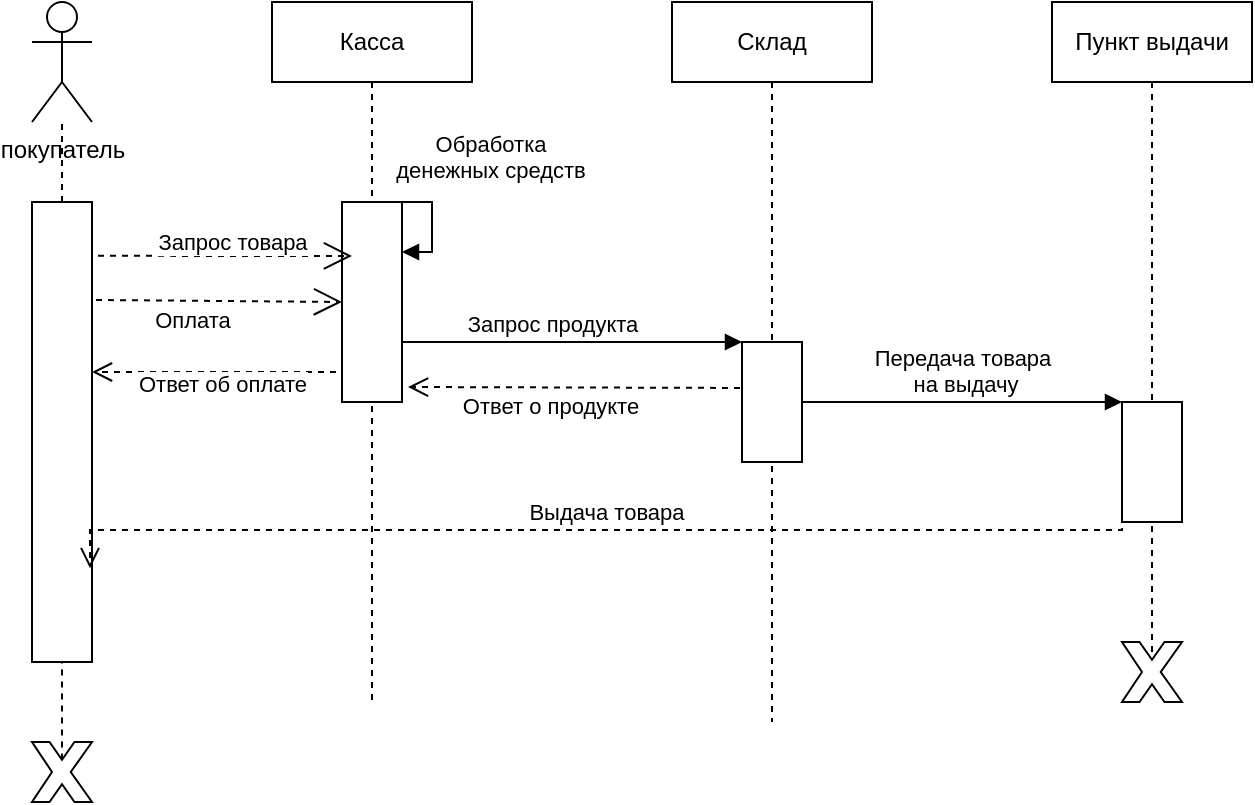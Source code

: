 <mxfile version="21.0.6" type="github">
  <diagram name="Страница 1" id="QAjLS0-2vsbmza_QrZ9O">
    <mxGraphModel dx="953" dy="773" grid="1" gridSize="10" guides="1" tooltips="1" connect="1" arrows="1" fold="1" page="1" pageScale="1" pageWidth="827" pageHeight="1169" math="0" shadow="0">
      <root>
        <mxCell id="0" />
        <mxCell id="1" parent="0" />
        <mxCell id="QXkk3ooRDqtoRykQ-drr-1" value="покупатель" style="shape=umlActor;verticalLabelPosition=bottom;verticalAlign=top;html=1;outlineConnect=0;" vertex="1" parent="1">
          <mxGeometry x="40" y="50" width="30" height="60" as="geometry" />
        </mxCell>
        <mxCell id="QXkk3ooRDqtoRykQ-drr-3" value="" style="endArrow=none;dashed=1;html=1;rounded=0;startArrow=none;" edge="1" parent="1" source="QXkk3ooRDqtoRykQ-drr-4" target="QXkk3ooRDqtoRykQ-drr-1">
          <mxGeometry width="50" height="50" relative="1" as="geometry">
            <mxPoint x="55" y="500" as="sourcePoint" />
            <mxPoint x="55" y="110" as="targetPoint" />
          </mxGeometry>
        </mxCell>
        <mxCell id="QXkk3ooRDqtoRykQ-drr-5" value="" style="endArrow=none;dashed=1;html=1;rounded=0;exitX=0.5;exitY=0.29;exitDx=0;exitDy=0;exitPerimeter=0;" edge="1" parent="1" source="QXkk3ooRDqtoRykQ-drr-46" target="QXkk3ooRDqtoRykQ-drr-4">
          <mxGeometry width="50" height="50" relative="1" as="geometry">
            <mxPoint x="55" y="500" as="sourcePoint" />
            <mxPoint x="54.5" y="140" as="targetPoint" />
          </mxGeometry>
        </mxCell>
        <mxCell id="QXkk3ooRDqtoRykQ-drr-4" value="" style="rounded=0;whiteSpace=wrap;html=1;" vertex="1" parent="1">
          <mxGeometry x="40" y="150" width="30" height="230" as="geometry" />
        </mxCell>
        <mxCell id="QXkk3ooRDqtoRykQ-drr-25" value="Обработка&lt;br&gt;денежных средств" style="html=1;verticalAlign=bottom;endArrow=block;edgeStyle=elbowEdgeStyle;elbow=vertical;curved=0;rounded=0;exitX=1;exitY=0;exitDx=0;exitDy=0;entryX=1;entryY=0.25;entryDx=0;entryDy=0;" edge="1" parent="1" source="QXkk3ooRDqtoRykQ-drr-27" target="QXkk3ooRDqtoRykQ-drr-27">
          <mxGeometry x="-0.082" y="20" width="80" relative="1" as="geometry">
            <mxPoint x="250" y="170" as="sourcePoint" />
            <mxPoint x="270" y="180" as="targetPoint" />
            <Array as="points">
              <mxPoint x="240" y="160" />
              <mxPoint x="250" y="170" />
            </Array>
            <mxPoint x="9" y="-17" as="offset" />
          </mxGeometry>
        </mxCell>
        <mxCell id="QXkk3ooRDqtoRykQ-drr-26" value="Касса" style="shape=umlLifeline;perimeter=lifelinePerimeter;whiteSpace=wrap;html=1;container=1;dropTarget=0;collapsible=0;recursiveResize=0;outlineConnect=0;portConstraint=eastwest;newEdgeStyle={&quot;edgeStyle&quot;:&quot;elbowEdgeStyle&quot;,&quot;elbow&quot;:&quot;vertical&quot;,&quot;curved&quot;:0,&quot;rounded&quot;:0};" vertex="1" parent="1">
          <mxGeometry x="160" y="50" width="100" height="350" as="geometry" />
        </mxCell>
        <mxCell id="QXkk3ooRDqtoRykQ-drr-27" value="" style="rounded=0;whiteSpace=wrap;html=1;" vertex="1" parent="1">
          <mxGeometry x="195" y="150" width="30" height="100" as="geometry" />
        </mxCell>
        <mxCell id="QXkk3ooRDqtoRykQ-drr-30" value="Запрос товара" style="endArrow=open;endSize=12;dashed=1;html=1;rounded=0;exitX=1.1;exitY=0.117;exitDx=0;exitDy=0;exitPerimeter=0;" edge="1" parent="1" source="QXkk3ooRDqtoRykQ-drr-4">
          <mxGeometry x="0.055" y="7" width="160" relative="1" as="geometry">
            <mxPoint x="70" y="170" as="sourcePoint" />
            <mxPoint x="200" y="177" as="targetPoint" />
            <mxPoint as="offset" />
          </mxGeometry>
        </mxCell>
        <mxCell id="QXkk3ooRDqtoRykQ-drr-32" value="Оплата" style="endArrow=open;endSize=12;dashed=1;html=1;rounded=0;exitX=1.067;exitY=0.213;exitDx=0;exitDy=0;exitPerimeter=0;entryX=0;entryY=0.5;entryDx=0;entryDy=0;" edge="1" parent="1" source="QXkk3ooRDqtoRykQ-drr-4" target="QXkk3ooRDqtoRykQ-drr-27">
          <mxGeometry x="-0.22" y="-10" width="160" relative="1" as="geometry">
            <mxPoint x="82" y="190" as="sourcePoint" />
            <mxPoint x="205" y="190" as="targetPoint" />
            <mxPoint as="offset" />
          </mxGeometry>
        </mxCell>
        <mxCell id="QXkk3ooRDqtoRykQ-drr-33" value="Склад" style="shape=umlLifeline;perimeter=lifelinePerimeter;whiteSpace=wrap;html=1;container=1;dropTarget=0;collapsible=0;recursiveResize=0;outlineConnect=0;portConstraint=eastwest;newEdgeStyle={&quot;edgeStyle&quot;:&quot;elbowEdgeStyle&quot;,&quot;elbow&quot;:&quot;vertical&quot;,&quot;curved&quot;:0,&quot;rounded&quot;:0};" vertex="1" parent="1">
          <mxGeometry x="360" y="50" width="100" height="360" as="geometry" />
        </mxCell>
        <mxCell id="QXkk3ooRDqtoRykQ-drr-35" value="" style="rounded=0;whiteSpace=wrap;html=1;" vertex="1" parent="1">
          <mxGeometry x="395" y="220" width="30" height="60" as="geometry" />
        </mxCell>
        <mxCell id="QXkk3ooRDqtoRykQ-drr-36" value="Запрос продукта" style="html=1;verticalAlign=bottom;endArrow=block;edgeStyle=elbowEdgeStyle;elbow=vertical;curved=0;rounded=0;exitX=1;exitY=0.5;exitDx=0;exitDy=0;entryX=0;entryY=0;entryDx=0;entryDy=0;" edge="1" parent="1" source="QXkk3ooRDqtoRykQ-drr-27" target="QXkk3ooRDqtoRykQ-drr-35">
          <mxGeometry width="80" relative="1" as="geometry">
            <mxPoint x="230" y="190" as="sourcePoint" />
            <mxPoint x="320" y="240" as="targetPoint" />
            <Array as="points">
              <mxPoint x="350" y="220" />
              <mxPoint x="340" y="200" />
              <mxPoint x="330" y="180" />
            </Array>
            <mxPoint as="offset" />
          </mxGeometry>
        </mxCell>
        <mxCell id="QXkk3ooRDqtoRykQ-drr-37" value="Пункт выдачи" style="shape=umlLifeline;perimeter=lifelinePerimeter;whiteSpace=wrap;html=1;container=1;dropTarget=0;collapsible=0;recursiveResize=0;outlineConnect=0;portConstraint=eastwest;newEdgeStyle={&quot;edgeStyle&quot;:&quot;elbowEdgeStyle&quot;,&quot;elbow&quot;:&quot;vertical&quot;,&quot;curved&quot;:0,&quot;rounded&quot;:0};" vertex="1" parent="1">
          <mxGeometry x="550" y="50" width="100" height="330" as="geometry" />
        </mxCell>
        <mxCell id="QXkk3ooRDqtoRykQ-drr-38" value="" style="rounded=0;whiteSpace=wrap;html=1;" vertex="1" parent="1">
          <mxGeometry x="585" y="250" width="30" height="60" as="geometry" />
        </mxCell>
        <mxCell id="QXkk3ooRDqtoRykQ-drr-39" value="Передача товара&lt;br&gt;&amp;nbsp;на выдачу" style="html=1;verticalAlign=bottom;endArrow=block;edgeStyle=elbowEdgeStyle;elbow=vertical;curved=0;rounded=0;entryX=0;entryY=0;entryDx=0;entryDy=0;exitX=1;exitY=0.5;exitDx=0;exitDy=0;" edge="1" parent="1" source="QXkk3ooRDqtoRykQ-drr-35" target="QXkk3ooRDqtoRykQ-drr-38">
          <mxGeometry width="80" relative="1" as="geometry">
            <mxPoint x="450" y="300" as="sourcePoint" />
            <mxPoint x="530" y="300" as="targetPoint" />
          </mxGeometry>
        </mxCell>
        <mxCell id="QXkk3ooRDqtoRykQ-drr-40" value="Выдача товара" style="html=1;verticalAlign=bottom;endArrow=open;dashed=1;endSize=8;edgeStyle=elbowEdgeStyle;elbow=vertical;curved=0;rounded=0;exitX=0;exitY=0.75;exitDx=0;exitDy=0;entryX=0.967;entryY=0.796;entryDx=0;entryDy=0;entryPerimeter=0;" edge="1" parent="1" source="QXkk3ooRDqtoRykQ-drr-38" target="QXkk3ooRDqtoRykQ-drr-4">
          <mxGeometry relative="1" as="geometry">
            <mxPoint x="550" y="330" as="sourcePoint" />
            <mxPoint x="470" y="330" as="targetPoint" />
          </mxGeometry>
        </mxCell>
        <mxCell id="QXkk3ooRDqtoRykQ-drr-41" value="Ответ об оплате" style="html=1;verticalAlign=bottom;endArrow=open;dashed=1;endSize=8;edgeStyle=elbowEdgeStyle;elbow=vertical;curved=0;rounded=0;exitX=0;exitY=1;exitDx=0;exitDy=0;" edge="1" parent="1" source="QXkk3ooRDqtoRykQ-drr-27">
          <mxGeometry x="0.071" y="15" relative="1" as="geometry">
            <mxPoint x="595" y="345" as="sourcePoint" />
            <mxPoint x="70" y="235" as="targetPoint" />
            <Array as="points">
              <mxPoint x="140" y="235" />
            </Array>
            <mxPoint as="offset" />
          </mxGeometry>
        </mxCell>
        <mxCell id="QXkk3ooRDqtoRykQ-drr-45" value="" style="verticalLabelPosition=bottom;verticalAlign=top;html=1;shape=mxgraph.basic.x" vertex="1" parent="1">
          <mxGeometry x="585" y="370" width="30" height="30" as="geometry" />
        </mxCell>
        <mxCell id="QXkk3ooRDqtoRykQ-drr-46" value="" style="verticalLabelPosition=bottom;verticalAlign=top;html=1;shape=mxgraph.basic.x" vertex="1" parent="1">
          <mxGeometry x="40" y="420" width="30" height="30" as="geometry" />
        </mxCell>
        <mxCell id="QXkk3ooRDqtoRykQ-drr-47" value="Ответ о продукте" style="html=1;verticalAlign=bottom;endArrow=open;dashed=1;endSize=8;edgeStyle=elbowEdgeStyle;elbow=vertical;curved=0;rounded=0;exitX=-0.033;exitY=0.383;exitDx=0;exitDy=0;exitPerimeter=0;entryX=1.1;entryY=0.92;entryDx=0;entryDy=0;entryPerimeter=0;" edge="1" parent="1" source="QXkk3ooRDqtoRykQ-drr-35" target="QXkk3ooRDqtoRykQ-drr-27">
          <mxGeometry x="0.143" y="18" relative="1" as="geometry">
            <mxPoint x="365" y="257.5" as="sourcePoint" />
            <mxPoint x="240" y="242.5" as="targetPoint" />
            <Array as="points">
              <mxPoint x="310" y="242.5" />
            </Array>
            <mxPoint as="offset" />
          </mxGeometry>
        </mxCell>
      </root>
    </mxGraphModel>
  </diagram>
</mxfile>
